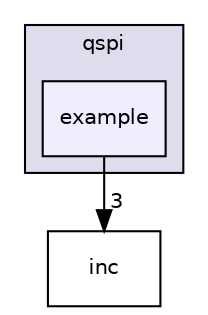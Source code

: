 digraph "fpsoc/driver/ps_driver/qspi/example" {
  compound=true
  node [ fontsize="10", fontname="Helvetica"];
  edge [ labelfontsize="10", labelfontname="Helvetica"];
  subgraph clusterdir_b5a69772890edcf3614427a24e64fdda {
    graph [ bgcolor="#ddddee", pencolor="black", label="qspi" fontname="Helvetica", fontsize="10", URL="dir_b5a69772890edcf3614427a24e64fdda.html"]
  dir_5fead9984ef70401bb9f00e37c6a0450 [shape=box, label="example", style="filled", fillcolor="#eeeeff", pencolor="black", URL="dir_5fead9984ef70401bb9f00e37c6a0450.html"];
  }
  dir_2d671e2f2a14c4672409eed09d34b1da [shape=box label="inc" URL="dir_2d671e2f2a14c4672409eed09d34b1da.html"];
  dir_5fead9984ef70401bb9f00e37c6a0450->dir_2d671e2f2a14c4672409eed09d34b1da [headlabel="3", labeldistance=1.5 headhref="dir_000004_000005.html"];
}
